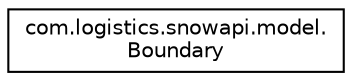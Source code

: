 digraph "Graphical Class Hierarchy"
{
 // LATEX_PDF_SIZE
  edge [fontname="Helvetica",fontsize="10",labelfontname="Helvetica",labelfontsize="10"];
  node [fontname="Helvetica",fontsize="10",shape=record];
  rankdir="LR";
  Node0 [label="com.logistics.snowapi.model.\lBoundary",height=0.2,width=0.4,color="black", fillcolor="white", style="filled",URL="$classcom_1_1logistics_1_1snowapi_1_1model_1_1Boundary.html",tooltip=" "];
}
